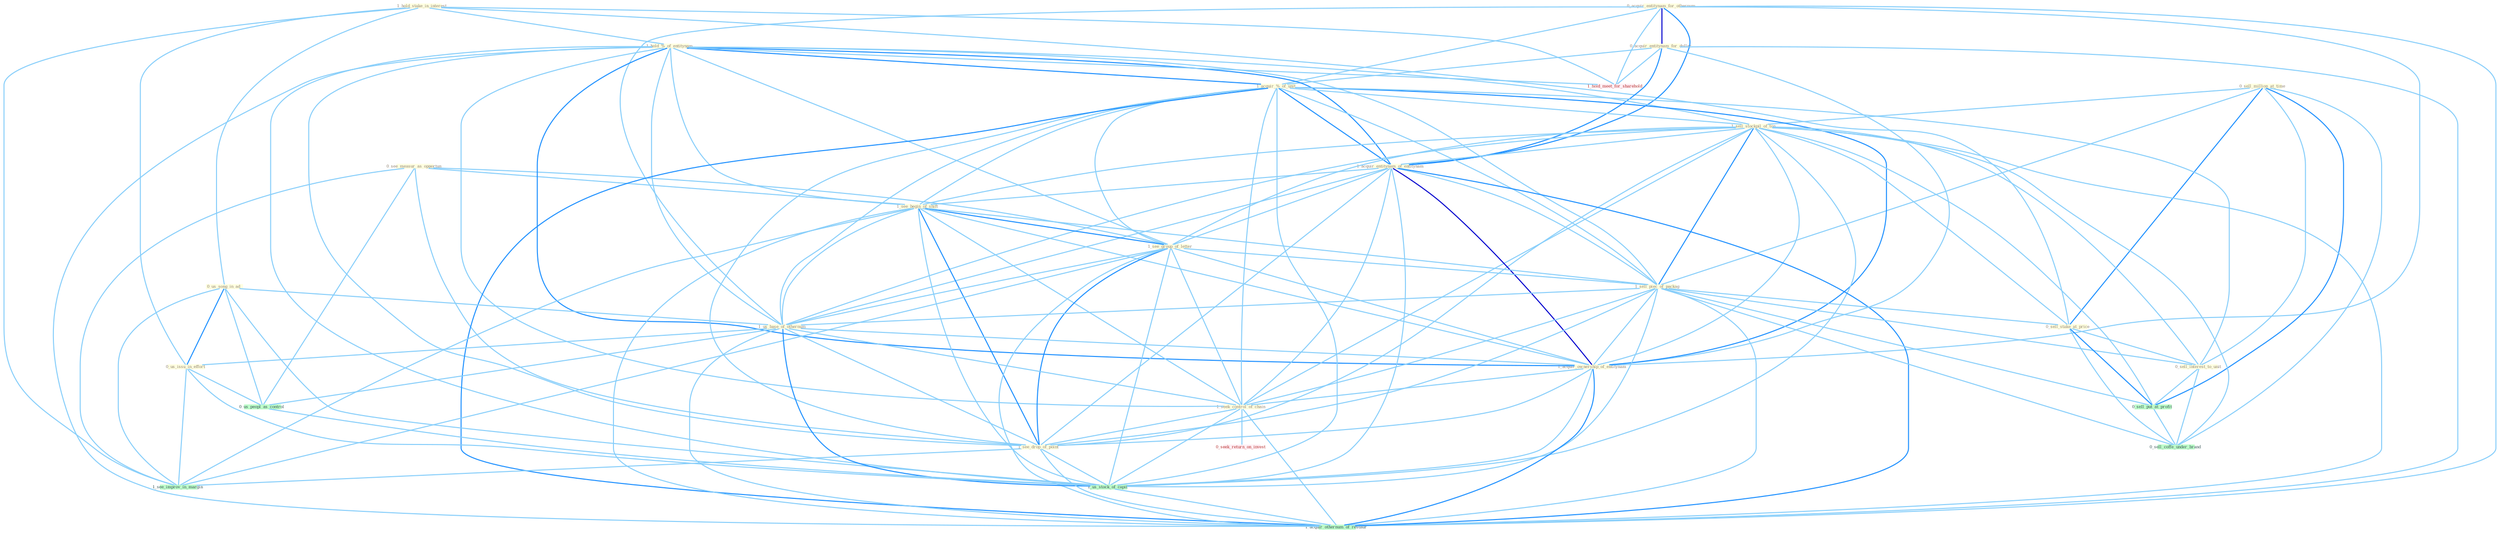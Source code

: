 Graph G{ 
    node
    [shape=polygon,style=filled,width=.5,height=.06,color="#BDFCC9",fixedsize=true,fontsize=4,
    fontcolor="#2f4f4f"];
    {node
    [color="#ffffe0", fontcolor="#8b7d6b"] "1_hold_stake_in_interest " "0_see_measur_as_opportun " "0_acquir_entitynam_for_othernum " "0_sell_million_at_time " "0_acquir_entitynam_for_dollar " "1_hold_%_of_entitynam " "1_acquir_%_of_unit " "0_us_song_in_ad " "1_sell_stockpil_of_ton " "1_acquir_entitynam_of_entitynam " "1_see_begin_of_shift " "1_see_group_of_letter " "1_sell_piec_of_packag " "1_us_base_of_othernum " "1_acquir_ownership_of_entitynam " "1_seek_control_of_chain " "0_us_issu_in_effort " "0_sell_stake_at_price " "0_sell_interest_to_unit " "1_see_drop_of_point "}
{node [color="#fff0f5", fontcolor="#b22222"] "0_seek_return_on_invest " "1_hold_meet_for_sharehold "}
edge [color="#B0E2FF"];

	"1_hold_stake_in_interest " -- "1_hold_%_of_entitynam " [w="1", color="#87cefa" ];
	"1_hold_stake_in_interest " -- "0_us_song_in_ad " [w="1", color="#87cefa" ];
	"1_hold_stake_in_interest " -- "0_us_issu_in_effort " [w="1", color="#87cefa" ];
	"1_hold_stake_in_interest " -- "0_sell_stake_at_price " [w="1", color="#87cefa" ];
	"1_hold_stake_in_interest " -- "1_see_improv_in_margin " [w="1", color="#87cefa" ];
	"1_hold_stake_in_interest " -- "1_hold_meet_for_sharehold " [w="1", color="#87cefa" ];
	"0_see_measur_as_opportun " -- "1_see_begin_of_shift " [w="1", color="#87cefa" ];
	"0_see_measur_as_opportun " -- "1_see_group_of_letter " [w="1", color="#87cefa" ];
	"0_see_measur_as_opportun " -- "1_see_drop_of_point " [w="1", color="#87cefa" ];
	"0_see_measur_as_opportun " -- "0_us_peopl_as_control " [w="1", color="#87cefa" ];
	"0_see_measur_as_opportun " -- "1_see_improv_in_margin " [w="1", color="#87cefa" ];
	"0_acquir_entitynam_for_othernum " -- "0_acquir_entitynam_for_dollar " [w="3", color="#0000cd" , len=0.6];
	"0_acquir_entitynam_for_othernum " -- "1_acquir_%_of_unit " [w="1", color="#87cefa" ];
	"0_acquir_entitynam_for_othernum " -- "1_acquir_entitynam_of_entitynam " [w="2", color="#1e90ff" , len=0.8];
	"0_acquir_entitynam_for_othernum " -- "1_us_base_of_othernum " [w="1", color="#87cefa" ];
	"0_acquir_entitynam_for_othernum " -- "1_acquir_ownership_of_entitynam " [w="1", color="#87cefa" ];
	"0_acquir_entitynam_for_othernum " -- "1_hold_meet_for_sharehold " [w="1", color="#87cefa" ];
	"0_acquir_entitynam_for_othernum " -- "1_acquir_othernum_of_restaur " [w="1", color="#87cefa" ];
	"0_sell_million_at_time " -- "1_sell_stockpil_of_ton " [w="1", color="#87cefa" ];
	"0_sell_million_at_time " -- "1_sell_piec_of_packag " [w="1", color="#87cefa" ];
	"0_sell_million_at_time " -- "0_sell_stake_at_price " [w="2", color="#1e90ff" , len=0.8];
	"0_sell_million_at_time " -- "0_sell_interest_to_unit " [w="1", color="#87cefa" ];
	"0_sell_million_at_time " -- "0_sell_put_at_profit " [w="2", color="#1e90ff" , len=0.8];
	"0_sell_million_at_time " -- "0_sell_coffe_under_brand " [w="1", color="#87cefa" ];
	"0_acquir_entitynam_for_dollar " -- "1_acquir_%_of_unit " [w="1", color="#87cefa" ];
	"0_acquir_entitynam_for_dollar " -- "1_acquir_entitynam_of_entitynam " [w="2", color="#1e90ff" , len=0.8];
	"0_acquir_entitynam_for_dollar " -- "1_acquir_ownership_of_entitynam " [w="1", color="#87cefa" ];
	"0_acquir_entitynam_for_dollar " -- "1_hold_meet_for_sharehold " [w="1", color="#87cefa" ];
	"0_acquir_entitynam_for_dollar " -- "1_acquir_othernum_of_restaur " [w="1", color="#87cefa" ];
	"1_hold_%_of_entitynam " -- "1_acquir_%_of_unit " [w="2", color="#1e90ff" , len=0.8];
	"1_hold_%_of_entitynam " -- "1_sell_stockpil_of_ton " [w="1", color="#87cefa" ];
	"1_hold_%_of_entitynam " -- "1_acquir_entitynam_of_entitynam " [w="2", color="#1e90ff" , len=0.8];
	"1_hold_%_of_entitynam " -- "1_see_begin_of_shift " [w="1", color="#87cefa" ];
	"1_hold_%_of_entitynam " -- "1_see_group_of_letter " [w="1", color="#87cefa" ];
	"1_hold_%_of_entitynam " -- "1_sell_piec_of_packag " [w="1", color="#87cefa" ];
	"1_hold_%_of_entitynam " -- "1_us_base_of_othernum " [w="1", color="#87cefa" ];
	"1_hold_%_of_entitynam " -- "1_acquir_ownership_of_entitynam " [w="2", color="#1e90ff" , len=0.8];
	"1_hold_%_of_entitynam " -- "1_seek_control_of_chain " [w="1", color="#87cefa" ];
	"1_hold_%_of_entitynam " -- "1_see_drop_of_point " [w="1", color="#87cefa" ];
	"1_hold_%_of_entitynam " -- "1_us_stock_of_capit " [w="1", color="#87cefa" ];
	"1_hold_%_of_entitynam " -- "1_hold_meet_for_sharehold " [w="1", color="#87cefa" ];
	"1_hold_%_of_entitynam " -- "1_acquir_othernum_of_restaur " [w="1", color="#87cefa" ];
	"1_acquir_%_of_unit " -- "1_sell_stockpil_of_ton " [w="1", color="#87cefa" ];
	"1_acquir_%_of_unit " -- "1_acquir_entitynam_of_entitynam " [w="2", color="#1e90ff" , len=0.8];
	"1_acquir_%_of_unit " -- "1_see_begin_of_shift " [w="1", color="#87cefa" ];
	"1_acquir_%_of_unit " -- "1_see_group_of_letter " [w="1", color="#87cefa" ];
	"1_acquir_%_of_unit " -- "1_sell_piec_of_packag " [w="1", color="#87cefa" ];
	"1_acquir_%_of_unit " -- "1_us_base_of_othernum " [w="1", color="#87cefa" ];
	"1_acquir_%_of_unit " -- "1_acquir_ownership_of_entitynam " [w="2", color="#1e90ff" , len=0.8];
	"1_acquir_%_of_unit " -- "1_seek_control_of_chain " [w="1", color="#87cefa" ];
	"1_acquir_%_of_unit " -- "0_sell_interest_to_unit " [w="1", color="#87cefa" ];
	"1_acquir_%_of_unit " -- "1_see_drop_of_point " [w="1", color="#87cefa" ];
	"1_acquir_%_of_unit " -- "1_us_stock_of_capit " [w="1", color="#87cefa" ];
	"1_acquir_%_of_unit " -- "1_acquir_othernum_of_restaur " [w="2", color="#1e90ff" , len=0.8];
	"0_us_song_in_ad " -- "1_us_base_of_othernum " [w="1", color="#87cefa" ];
	"0_us_song_in_ad " -- "0_us_issu_in_effort " [w="2", color="#1e90ff" , len=0.8];
	"0_us_song_in_ad " -- "0_us_peopl_as_control " [w="1", color="#87cefa" ];
	"0_us_song_in_ad " -- "1_us_stock_of_capit " [w="1", color="#87cefa" ];
	"0_us_song_in_ad " -- "1_see_improv_in_margin " [w="1", color="#87cefa" ];
	"1_sell_stockpil_of_ton " -- "1_acquir_entitynam_of_entitynam " [w="1", color="#87cefa" ];
	"1_sell_stockpil_of_ton " -- "1_see_begin_of_shift " [w="1", color="#87cefa" ];
	"1_sell_stockpil_of_ton " -- "1_see_group_of_letter " [w="1", color="#87cefa" ];
	"1_sell_stockpil_of_ton " -- "1_sell_piec_of_packag " [w="2", color="#1e90ff" , len=0.8];
	"1_sell_stockpil_of_ton " -- "1_us_base_of_othernum " [w="1", color="#87cefa" ];
	"1_sell_stockpil_of_ton " -- "1_acquir_ownership_of_entitynam " [w="1", color="#87cefa" ];
	"1_sell_stockpil_of_ton " -- "1_seek_control_of_chain " [w="1", color="#87cefa" ];
	"1_sell_stockpil_of_ton " -- "0_sell_stake_at_price " [w="1", color="#87cefa" ];
	"1_sell_stockpil_of_ton " -- "0_sell_interest_to_unit " [w="1", color="#87cefa" ];
	"1_sell_stockpil_of_ton " -- "1_see_drop_of_point " [w="1", color="#87cefa" ];
	"1_sell_stockpil_of_ton " -- "0_sell_put_at_profit " [w="1", color="#87cefa" ];
	"1_sell_stockpil_of_ton " -- "1_us_stock_of_capit " [w="1", color="#87cefa" ];
	"1_sell_stockpil_of_ton " -- "0_sell_coffe_under_brand " [w="1", color="#87cefa" ];
	"1_sell_stockpil_of_ton " -- "1_acquir_othernum_of_restaur " [w="1", color="#87cefa" ];
	"1_acquir_entitynam_of_entitynam " -- "1_see_begin_of_shift " [w="1", color="#87cefa" ];
	"1_acquir_entitynam_of_entitynam " -- "1_see_group_of_letter " [w="1", color="#87cefa" ];
	"1_acquir_entitynam_of_entitynam " -- "1_sell_piec_of_packag " [w="1", color="#87cefa" ];
	"1_acquir_entitynam_of_entitynam " -- "1_us_base_of_othernum " [w="1", color="#87cefa" ];
	"1_acquir_entitynam_of_entitynam " -- "1_acquir_ownership_of_entitynam " [w="3", color="#0000cd" , len=0.6];
	"1_acquir_entitynam_of_entitynam " -- "1_seek_control_of_chain " [w="1", color="#87cefa" ];
	"1_acquir_entitynam_of_entitynam " -- "1_see_drop_of_point " [w="1", color="#87cefa" ];
	"1_acquir_entitynam_of_entitynam " -- "1_us_stock_of_capit " [w="1", color="#87cefa" ];
	"1_acquir_entitynam_of_entitynam " -- "1_acquir_othernum_of_restaur " [w="2", color="#1e90ff" , len=0.8];
	"1_see_begin_of_shift " -- "1_see_group_of_letter " [w="2", color="#1e90ff" , len=0.8];
	"1_see_begin_of_shift " -- "1_sell_piec_of_packag " [w="1", color="#87cefa" ];
	"1_see_begin_of_shift " -- "1_us_base_of_othernum " [w="1", color="#87cefa" ];
	"1_see_begin_of_shift " -- "1_acquir_ownership_of_entitynam " [w="1", color="#87cefa" ];
	"1_see_begin_of_shift " -- "1_seek_control_of_chain " [w="1", color="#87cefa" ];
	"1_see_begin_of_shift " -- "1_see_drop_of_point " [w="2", color="#1e90ff" , len=0.8];
	"1_see_begin_of_shift " -- "1_us_stock_of_capit " [w="1", color="#87cefa" ];
	"1_see_begin_of_shift " -- "1_see_improv_in_margin " [w="1", color="#87cefa" ];
	"1_see_begin_of_shift " -- "1_acquir_othernum_of_restaur " [w="1", color="#87cefa" ];
	"1_see_group_of_letter " -- "1_sell_piec_of_packag " [w="1", color="#87cefa" ];
	"1_see_group_of_letter " -- "1_us_base_of_othernum " [w="1", color="#87cefa" ];
	"1_see_group_of_letter " -- "1_acquir_ownership_of_entitynam " [w="1", color="#87cefa" ];
	"1_see_group_of_letter " -- "1_seek_control_of_chain " [w="1", color="#87cefa" ];
	"1_see_group_of_letter " -- "1_see_drop_of_point " [w="2", color="#1e90ff" , len=0.8];
	"1_see_group_of_letter " -- "1_us_stock_of_capit " [w="1", color="#87cefa" ];
	"1_see_group_of_letter " -- "1_see_improv_in_margin " [w="1", color="#87cefa" ];
	"1_see_group_of_letter " -- "1_acquir_othernum_of_restaur " [w="1", color="#87cefa" ];
	"1_sell_piec_of_packag " -- "1_us_base_of_othernum " [w="1", color="#87cefa" ];
	"1_sell_piec_of_packag " -- "1_acquir_ownership_of_entitynam " [w="1", color="#87cefa" ];
	"1_sell_piec_of_packag " -- "1_seek_control_of_chain " [w="1", color="#87cefa" ];
	"1_sell_piec_of_packag " -- "0_sell_stake_at_price " [w="1", color="#87cefa" ];
	"1_sell_piec_of_packag " -- "0_sell_interest_to_unit " [w="1", color="#87cefa" ];
	"1_sell_piec_of_packag " -- "1_see_drop_of_point " [w="1", color="#87cefa" ];
	"1_sell_piec_of_packag " -- "0_sell_put_at_profit " [w="1", color="#87cefa" ];
	"1_sell_piec_of_packag " -- "1_us_stock_of_capit " [w="1", color="#87cefa" ];
	"1_sell_piec_of_packag " -- "0_sell_coffe_under_brand " [w="1", color="#87cefa" ];
	"1_sell_piec_of_packag " -- "1_acquir_othernum_of_restaur " [w="1", color="#87cefa" ];
	"1_us_base_of_othernum " -- "1_acquir_ownership_of_entitynam " [w="1", color="#87cefa" ];
	"1_us_base_of_othernum " -- "1_seek_control_of_chain " [w="1", color="#87cefa" ];
	"1_us_base_of_othernum " -- "0_us_issu_in_effort " [w="1", color="#87cefa" ];
	"1_us_base_of_othernum " -- "1_see_drop_of_point " [w="1", color="#87cefa" ];
	"1_us_base_of_othernum " -- "0_us_peopl_as_control " [w="1", color="#87cefa" ];
	"1_us_base_of_othernum " -- "1_us_stock_of_capit " [w="2", color="#1e90ff" , len=0.8];
	"1_us_base_of_othernum " -- "1_acquir_othernum_of_restaur " [w="1", color="#87cefa" ];
	"1_acquir_ownership_of_entitynam " -- "1_seek_control_of_chain " [w="1", color="#87cefa" ];
	"1_acquir_ownership_of_entitynam " -- "1_see_drop_of_point " [w="1", color="#87cefa" ];
	"1_acquir_ownership_of_entitynam " -- "1_us_stock_of_capit " [w="1", color="#87cefa" ];
	"1_acquir_ownership_of_entitynam " -- "1_acquir_othernum_of_restaur " [w="2", color="#1e90ff" , len=0.8];
	"1_seek_control_of_chain " -- "1_see_drop_of_point " [w="1", color="#87cefa" ];
	"1_seek_control_of_chain " -- "0_seek_return_on_invest " [w="1", color="#87cefa" ];
	"1_seek_control_of_chain " -- "1_us_stock_of_capit " [w="1", color="#87cefa" ];
	"1_seek_control_of_chain " -- "1_acquir_othernum_of_restaur " [w="1", color="#87cefa" ];
	"0_us_issu_in_effort " -- "0_us_peopl_as_control " [w="1", color="#87cefa" ];
	"0_us_issu_in_effort " -- "1_us_stock_of_capit " [w="1", color="#87cefa" ];
	"0_us_issu_in_effort " -- "1_see_improv_in_margin " [w="1", color="#87cefa" ];
	"0_sell_stake_at_price " -- "0_sell_interest_to_unit " [w="1", color="#87cefa" ];
	"0_sell_stake_at_price " -- "0_sell_put_at_profit " [w="2", color="#1e90ff" , len=0.8];
	"0_sell_stake_at_price " -- "0_sell_coffe_under_brand " [w="1", color="#87cefa" ];
	"0_sell_interest_to_unit " -- "0_sell_put_at_profit " [w="1", color="#87cefa" ];
	"0_sell_interest_to_unit " -- "0_sell_coffe_under_brand " [w="1", color="#87cefa" ];
	"1_see_drop_of_point " -- "1_us_stock_of_capit " [w="1", color="#87cefa" ];
	"1_see_drop_of_point " -- "1_see_improv_in_margin " [w="1", color="#87cefa" ];
	"1_see_drop_of_point " -- "1_acquir_othernum_of_restaur " [w="1", color="#87cefa" ];
	"0_us_peopl_as_control " -- "1_us_stock_of_capit " [w="1", color="#87cefa" ];
	"0_sell_put_at_profit " -- "0_sell_coffe_under_brand " [w="1", color="#87cefa" ];
	"1_us_stock_of_capit " -- "1_acquir_othernum_of_restaur " [w="1", color="#87cefa" ];
}